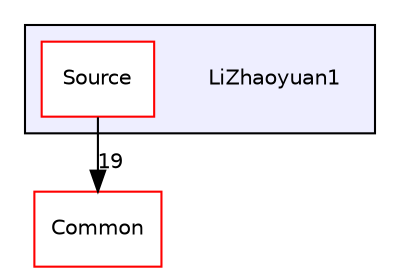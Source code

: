 digraph "LiZhaoyuan1" {
  bgcolor=transparent;
  compound=true
  node [ fontsize="10", fontname="Helvetica"];
  edge [ labelfontsize="10", labelfontname="Helvetica"];
  subgraph clusterdir_6a7a1c9a78aa0b09957dd80b3e3649e9 {
    graph [ bgcolor="#eeeeff", pencolor="black", label="" URL="dir_6a7a1c9a78aa0b09957dd80b3e3649e9.html"];
    dir_6a7a1c9a78aa0b09957dd80b3e3649e9 [shape=plaintext label="LiZhaoyuan1"];
    dir_4c8573a83f728eacb45f1c9397594f2d [shape=box label="Source" color="red" fillcolor="white" style="filled" URL="dir_4c8573a83f728eacb45f1c9397594f2d.html"];
  }
  dir_4ab6b4cc6a7edbff49100e9123df213f [shape=box label="Common" color="red" URL="dir_4ab6b4cc6a7edbff49100e9123df213f.html"];
  dir_4c8573a83f728eacb45f1c9397594f2d->dir_4ab6b4cc6a7edbff49100e9123df213f [headlabel="19", labeldistance=1.5 headhref="dir_000003_000000.html"];
}
